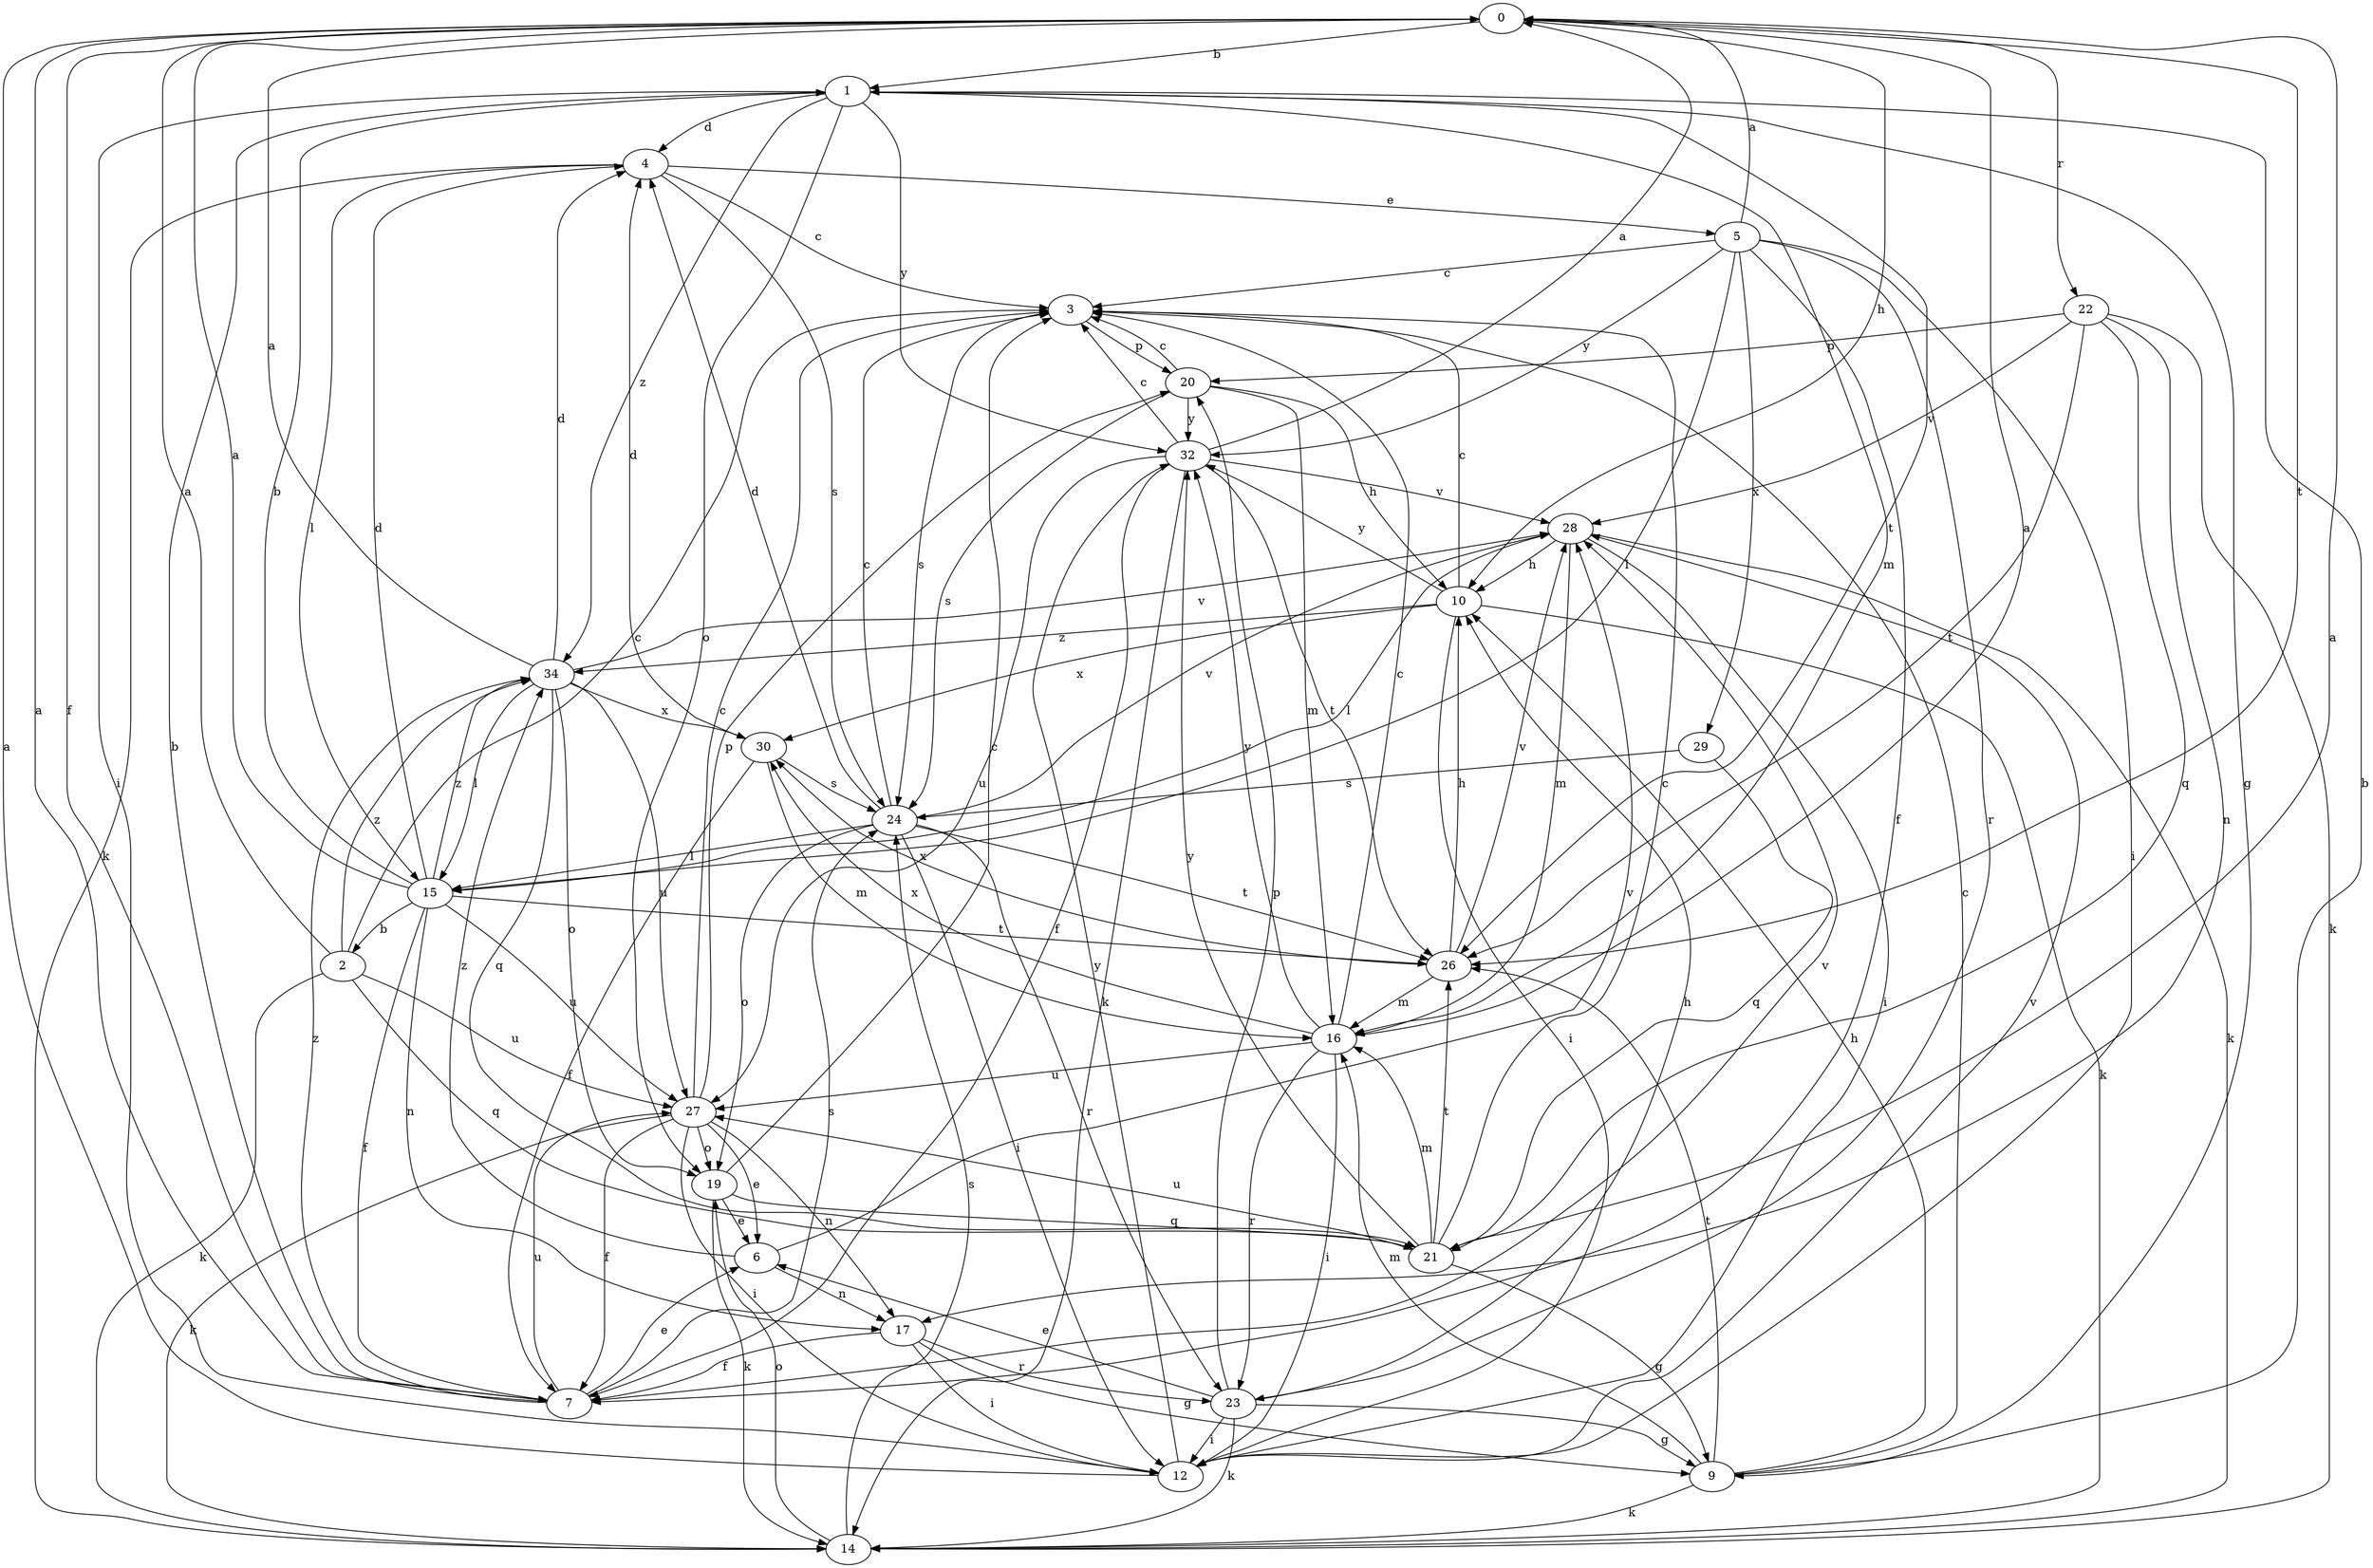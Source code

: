 strict digraph  {
0;
1;
2;
3;
4;
5;
6;
7;
9;
10;
12;
14;
15;
16;
17;
19;
20;
21;
22;
23;
24;
26;
27;
28;
29;
30;
32;
34;
0 -> 1  [label=b];
0 -> 7  [label=f];
0 -> 10  [label=h];
0 -> 22  [label=r];
0 -> 26  [label=t];
1 -> 4  [label=d];
1 -> 9  [label=g];
1 -> 12  [label=i];
1 -> 16  [label=m];
1 -> 19  [label=o];
1 -> 26  [label=t];
1 -> 32  [label=y];
1 -> 34  [label=z];
2 -> 0  [label=a];
2 -> 3  [label=c];
2 -> 14  [label=k];
2 -> 21  [label=q];
2 -> 27  [label=u];
2 -> 34  [label=z];
3 -> 20  [label=p];
3 -> 24  [label=s];
4 -> 3  [label=c];
4 -> 5  [label=e];
4 -> 14  [label=k];
4 -> 15  [label=l];
4 -> 24  [label=s];
5 -> 0  [label=a];
5 -> 3  [label=c];
5 -> 7  [label=f];
5 -> 12  [label=i];
5 -> 15  [label=l];
5 -> 23  [label=r];
5 -> 29  [label=x];
5 -> 32  [label=y];
6 -> 17  [label=n];
6 -> 28  [label=v];
6 -> 34  [label=z];
7 -> 0  [label=a];
7 -> 1  [label=b];
7 -> 6  [label=e];
7 -> 24  [label=s];
7 -> 27  [label=u];
7 -> 28  [label=v];
7 -> 34  [label=z];
9 -> 1  [label=b];
9 -> 3  [label=c];
9 -> 10  [label=h];
9 -> 14  [label=k];
9 -> 16  [label=m];
9 -> 26  [label=t];
10 -> 3  [label=c];
10 -> 12  [label=i];
10 -> 14  [label=k];
10 -> 30  [label=x];
10 -> 32  [label=y];
10 -> 34  [label=z];
12 -> 0  [label=a];
12 -> 28  [label=v];
12 -> 32  [label=y];
14 -> 19  [label=o];
14 -> 24  [label=s];
15 -> 0  [label=a];
15 -> 1  [label=b];
15 -> 2  [label=b];
15 -> 4  [label=d];
15 -> 7  [label=f];
15 -> 17  [label=n];
15 -> 26  [label=t];
15 -> 27  [label=u];
15 -> 34  [label=z];
16 -> 0  [label=a];
16 -> 3  [label=c];
16 -> 12  [label=i];
16 -> 23  [label=r];
16 -> 27  [label=u];
16 -> 30  [label=x];
16 -> 32  [label=y];
17 -> 7  [label=f];
17 -> 9  [label=g];
17 -> 12  [label=i];
17 -> 23  [label=r];
19 -> 3  [label=c];
19 -> 6  [label=e];
19 -> 14  [label=k];
19 -> 21  [label=q];
20 -> 3  [label=c];
20 -> 10  [label=h];
20 -> 16  [label=m];
20 -> 24  [label=s];
20 -> 32  [label=y];
21 -> 0  [label=a];
21 -> 3  [label=c];
21 -> 9  [label=g];
21 -> 16  [label=m];
21 -> 26  [label=t];
21 -> 27  [label=u];
21 -> 32  [label=y];
22 -> 14  [label=k];
22 -> 17  [label=n];
22 -> 20  [label=p];
22 -> 21  [label=q];
22 -> 26  [label=t];
22 -> 28  [label=v];
23 -> 6  [label=e];
23 -> 9  [label=g];
23 -> 10  [label=h];
23 -> 12  [label=i];
23 -> 14  [label=k];
23 -> 20  [label=p];
24 -> 3  [label=c];
24 -> 4  [label=d];
24 -> 12  [label=i];
24 -> 15  [label=l];
24 -> 19  [label=o];
24 -> 23  [label=r];
24 -> 26  [label=t];
24 -> 28  [label=v];
26 -> 10  [label=h];
26 -> 16  [label=m];
26 -> 28  [label=v];
26 -> 30  [label=x];
27 -> 3  [label=c];
27 -> 6  [label=e];
27 -> 7  [label=f];
27 -> 12  [label=i];
27 -> 14  [label=k];
27 -> 17  [label=n];
27 -> 19  [label=o];
27 -> 20  [label=p];
28 -> 10  [label=h];
28 -> 12  [label=i];
28 -> 14  [label=k];
28 -> 15  [label=l];
28 -> 16  [label=m];
29 -> 21  [label=q];
29 -> 24  [label=s];
30 -> 4  [label=d];
30 -> 7  [label=f];
30 -> 16  [label=m];
30 -> 24  [label=s];
32 -> 0  [label=a];
32 -> 3  [label=c];
32 -> 7  [label=f];
32 -> 14  [label=k];
32 -> 26  [label=t];
32 -> 27  [label=u];
32 -> 28  [label=v];
34 -> 0  [label=a];
34 -> 4  [label=d];
34 -> 15  [label=l];
34 -> 19  [label=o];
34 -> 21  [label=q];
34 -> 27  [label=u];
34 -> 28  [label=v];
34 -> 30  [label=x];
}
